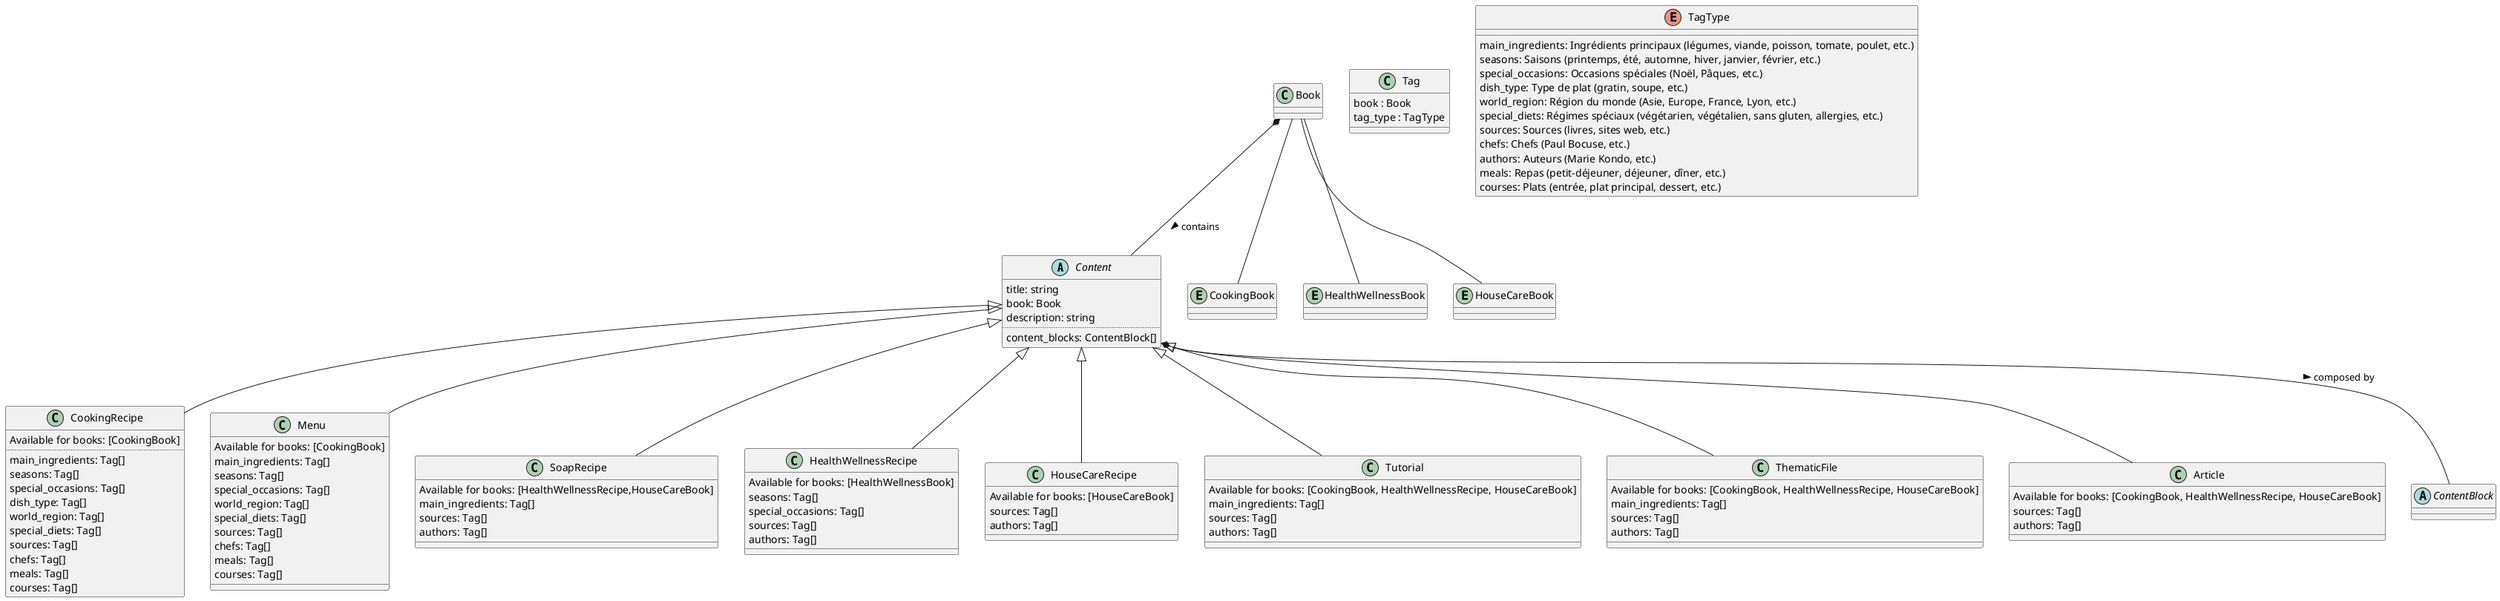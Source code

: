@startuml

    abstract Content {
        title: string
        book: Book
        description: string
        ..
        content_blocks: ContentBlock[]
    }

     class CookingRecipe {
        {field} Available for books: [CookingBook]
        ..
        main_ingredients: Tag[]
        seasons: Tag[]
        special_occasions: Tag[]
        dish_type: Tag[]
        world_region: Tag[]
        special_diets: Tag[]
        sources: Tag[]
        chefs: Tag[]
        meals: Tag[]
        courses: Tag[]
     }
     class Menu {
        {field} Available for books: [CookingBook]
        main_ingredients: Tag[]
        seasons: Tag[]
        special_occasions: Tag[]
        world_region: Tag[]
        special_diets: Tag[]
        sources: Tag[]
        chefs: Tag[]
        meals: Tag[]
        courses: Tag[]
     }
     class SoapRecipe {
        {field} Available for books: [HealthWellnessRecipe,HouseCareBook]
        main_ingredients: Tag[]
        sources: Tag[]
        authors: Tag[]
     }
    class HealthWellnessRecipe {
        {field} Available for books: [HealthWellnessBook]
        seasons: Tag[]
        special_occasions: Tag[]
        sources: Tag[]
        authors: Tag[]
    }
    class HouseCareRecipe {
        {field} Available for books: [HouseCareBook]
        sources: Tag[]
        authors: Tag[]
    }
    class Tutorial {
        {field} Available for books: [CookingBook, HealthWellnessRecipe, HouseCareBook]
        main_ingredients: Tag[]
        sources: Tag[]
        authors: Tag[]
    }
    class ThematicFile {
        {field} Available for books: [CookingBook, HealthWellnessRecipe, HouseCareBook]
        main_ingredients: Tag[]
        sources: Tag[]
        authors: Tag[]
    }
    class Article {
        {field} Available for books: [CookingBook, HealthWellnessRecipe, HouseCareBook]
        sources: Tag[]
        authors: Tag[]
    }

 Content <|-- CookingRecipe
 Content <|-- Menu
 Content <|-- SoapRecipe
 Content <|-- HealthWellnessRecipe
 Content <|-- HouseCareRecipe
 Content <|-- Tutorial
 Content <|-- ThematicFile
 Content <|-- Article

 abstract ContentBlock

 Content *-- ContentBlock : composed by >

 class Book

 Book *-- Content : contains >

 entity CookingBook
 entity HealthWellnessBook
 entity HouseCareBook

 Book -- CookingBook
 Book -- HealthWellnessBook
 Book -- HouseCareBook

 class Tag {
    book : Book
    tag_type : TagType
 }

 enum TagType {
    main_ingredients: Ingrédients principaux (légumes, viande, poisson, tomate, poulet, etc.)
    seasons: Saisons (printemps, été, automne, hiver, janvier, février, etc.)
    special_occasions: Occasions spéciales (Noël, Pâques, etc.)
    dish_type: Type de plat (gratin, soupe, etc.)
    world_region: Région du monde (Asie, Europe, France, Lyon, etc.)
    special_diets: Régimes spéciaux (végétarien, végétalien, sans gluten, allergies, etc.)
    sources: Sources (livres, sites web, etc.)
    chefs: Chefs (Paul Bocuse, etc.)
    authors: Auteurs (Marie Kondo, etc.)
    meals: Repas (petit-déjeuner, déjeuner, dîner, etc.)
    courses: Plats (entrée, plat principal, dessert, etc.)
 }

@enduml
